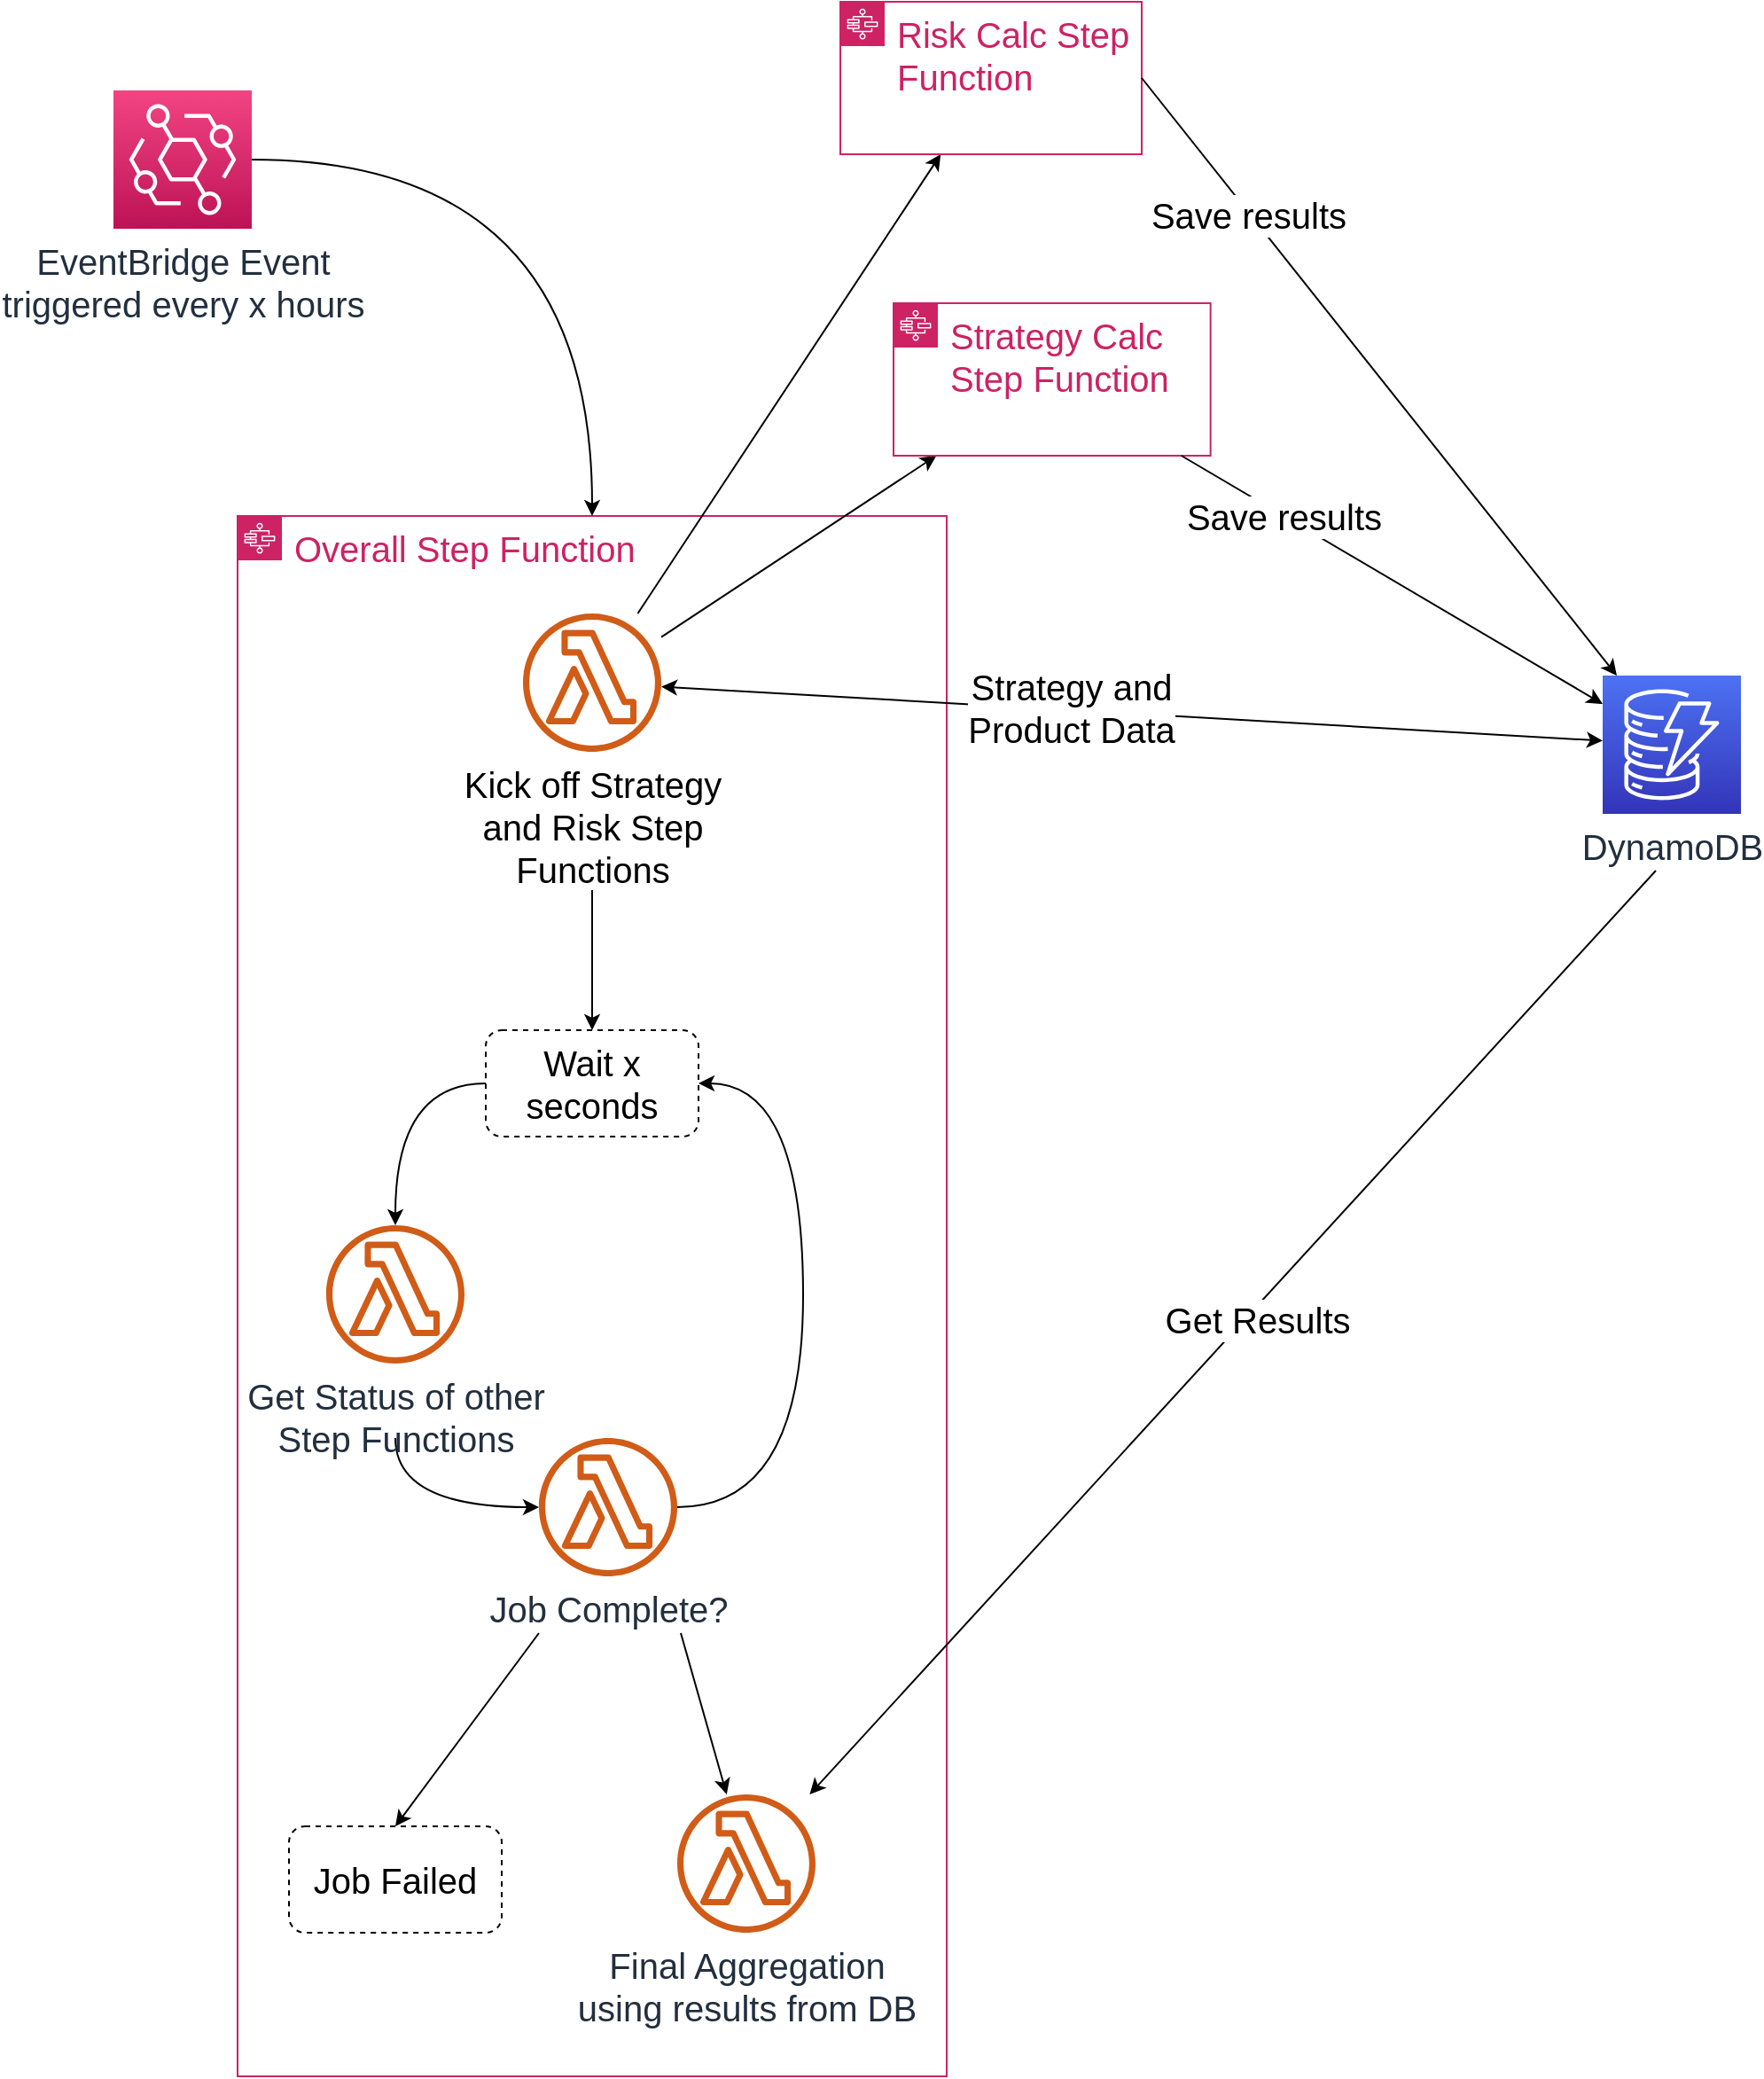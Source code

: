 <mxfile version="13.7.5" type="github">
  <diagram id="d1ab7348-05c3-a1e3-ca4d-12c340fd6b49" name="Page-1">
    <mxGraphModel dx="2351" dy="732" grid="1" gridSize="10" guides="1" tooltips="1" connect="1" arrows="1" fold="1" page="1" pageScale="1" pageWidth="1169" pageHeight="827" background="#ffffff" math="0" shadow="0">
      <root>
        <mxCell id="0" />
        <mxCell id="1" parent="0" />
        <mxCell id="EbYcrWT6pLzNrer3iOrH-4" value="&lt;font style=&quot;font-size: 20px&quot;&gt;Overall Step Function&lt;/font&gt;" style="points=[[0,0],[0.25,0],[0.5,0],[0.75,0],[1,0],[1,0.25],[1,0.5],[1,0.75],[1,1],[0.75,1],[0.5,1],[0.25,1],[0,1],[0,0.75],[0,0.5],[0,0.25]];outlineConnect=0;gradientColor=none;html=1;whiteSpace=wrap;fontSize=20;fontStyle=0;shape=mxgraph.aws4.group;grIcon=mxgraph.aws4.group_aws_step_functions_workflow;strokeColor=#CD2264;fillColor=none;verticalAlign=top;align=left;spacingLeft=30;fontColor=#CD2264;dashed=0;" parent="1" vertex="1">
          <mxGeometry x="-990" y="300" width="400" height="880" as="geometry" />
        </mxCell>
        <mxCell id="2KuFmGQ5bhaeHU06HSTh-211" style="rounded=0;orthogonalLoop=1;jettySize=auto;html=1;fontSize=20;align=center;" parent="1" source="2KuFmGQ5bhaeHU06HSTh-163" target="2KuFmGQ5bhaeHU06HSTh-164" edge="1">
          <mxGeometry relative="1" as="geometry">
            <mxPoint x="-1114" y="249" as="sourcePoint" />
          </mxGeometry>
        </mxCell>
        <mxCell id="6IBdbGaRHw7W4EomRAR7-20" style="edgeStyle=none;rounded=0;orthogonalLoop=1;jettySize=auto;html=1;" parent="1" source="2KuFmGQ5bhaeHU06HSTh-163" target="EbYcrWT6pLzNrer3iOrH-2" edge="1">
          <mxGeometry relative="1" as="geometry">
            <mxPoint x="-150" y="330" as="targetPoint" />
          </mxGeometry>
        </mxCell>
        <mxCell id="EbYcrWT6pLzNrer3iOrH-10" style="rounded=0;orthogonalLoop=1;jettySize=auto;html=1;entryX=0.5;entryY=0;entryDx=0;entryDy=0;" parent="1" target="EbYcrWT6pLzNrer3iOrH-9" edge="1">
          <mxGeometry relative="1" as="geometry">
            <mxPoint x="-790" y="490" as="sourcePoint" />
          </mxGeometry>
        </mxCell>
        <mxCell id="2KuFmGQ5bhaeHU06HSTh-163" value="&lt;font color=&quot;#000000&quot;&gt;&lt;span style=&quot;background-color: rgb(255 , 255 , 255)&quot;&gt;Kick off Strategy &lt;br&gt;and Risk Step &lt;br&gt;Functions&lt;/span&gt;&lt;/font&gt;" style="outlineConnect=0;fontColor=#232F3E;gradientColor=none;fillColor=#D05C17;strokeColor=none;dashed=0;verticalLabelPosition=bottom;verticalAlign=top;align=center;html=1;fontSize=20;fontStyle=0;aspect=fixed;pointerEvents=1;shape=mxgraph.aws4.lambda_function;" parent="1" vertex="1">
          <mxGeometry x="-829" y="355" width="78" height="78" as="geometry" />
        </mxCell>
        <mxCell id="2KuFmGQ5bhaeHU06HSTh-207" style="edgeStyle=orthogonalEdgeStyle;rounded=0;orthogonalLoop=1;jettySize=auto;html=1;fontSize=20;align=center;curved=1;" parent="1" source="SEy2dUGbwva-OiN2ua2p-1" target="EbYcrWT6pLzNrer3iOrH-4" edge="1">
          <mxGeometry relative="1" as="geometry">
            <mxPoint x="-755" y="220" as="sourcePoint" />
            <mxPoint x="-1174" y="59" as="targetPoint" />
            <Array as="points">
              <mxPoint x="-790" y="99" />
            </Array>
          </mxGeometry>
        </mxCell>
        <mxCell id="2KuFmGQ5bhaeHU06HSTh-212" value="" style="group;align=center;fontSize=20;" parent="1" vertex="1" connectable="0">
          <mxGeometry x="-620" y="180" width="190" height="86" as="geometry" />
        </mxCell>
        <mxCell id="2KuFmGQ5bhaeHU06HSTh-164" value="&lt;font style=&quot;font-size: 20px&quot;&gt;Strategy Calc Step Function&lt;/font&gt;" style="points=[[0,0],[0.25,0],[0.5,0],[0.75,0],[1,0],[1,0.25],[1,0.5],[1,0.75],[1,1],[0.75,1],[0.5,1],[0.25,1],[0,1],[0,0.75],[0,0.5],[0,0.25]];outlineConnect=0;gradientColor=none;html=1;whiteSpace=wrap;fontSize=20;fontStyle=0;shape=mxgraph.aws4.group;grIcon=mxgraph.aws4.group_aws_step_functions_workflow;strokeColor=#CD2264;fillColor=none;verticalAlign=top;align=left;spacingLeft=30;fontColor=#CD2264;dashed=0;" parent="2KuFmGQ5bhaeHU06HSTh-212" vertex="1">
          <mxGeometry width="178.824" height="86" as="geometry" />
        </mxCell>
        <mxCell id="SEy2dUGbwva-OiN2ua2p-1" value="&lt;font style=&quot;font-size: 20px&quot;&gt;EventBridge Event &lt;br&gt;triggered every x hours&lt;/font&gt;" style="outlineConnect=0;fontColor=#232F3E;gradientColor=#F34482;gradientDirection=north;fillColor=#BC1356;strokeColor=#ffffff;dashed=0;verticalLabelPosition=bottom;verticalAlign=top;align=center;html=1;fontSize=12;fontStyle=0;aspect=fixed;shape=mxgraph.aws4.resourceIcon;resIcon=mxgraph.aws4.eventbridge;" parent="1" vertex="1">
          <mxGeometry x="-1060" y="60" width="78" height="78" as="geometry" />
        </mxCell>
        <mxCell id="EbYcrWT6pLzNrer3iOrH-31" style="rounded=0;orthogonalLoop=1;jettySize=auto;html=1;" parent="1" target="EbYcrWT6pLzNrer3iOrH-25" edge="1">
          <mxGeometry relative="1" as="geometry">
            <mxPoint x="-190" y="500" as="sourcePoint" />
          </mxGeometry>
        </mxCell>
        <mxCell id="EbYcrWT6pLzNrer3iOrH-32" value="&lt;font style=&quot;font-size: 20px&quot;&gt;Get Results&lt;/font&gt;" style="edgeLabel;html=1;align=center;verticalAlign=middle;resizable=0;points=[];" parent="EbYcrWT6pLzNrer3iOrH-31" vertex="1" connectable="0">
          <mxGeometry x="-0.042" y="4" relative="1" as="geometry">
            <mxPoint as="offset" />
          </mxGeometry>
        </mxCell>
        <mxCell id="SEy2dUGbwva-OiN2ua2p-2" value="&lt;font style=&quot;font-size: 20px&quot;&gt;DynamoDB&lt;/font&gt;" style="outlineConnect=0;fontColor=#232F3E;gradientColor=#4D72F3;gradientDirection=north;fillColor=#3334B9;strokeColor=#ffffff;dashed=0;verticalLabelPosition=bottom;verticalAlign=top;align=center;html=1;fontSize=12;fontStyle=0;aspect=fixed;shape=mxgraph.aws4.resourceIcon;resIcon=mxgraph.aws4.dynamodb;" parent="1" vertex="1">
          <mxGeometry x="-220" y="390" width="78" height="78" as="geometry" />
        </mxCell>
        <mxCell id="SEy2dUGbwva-OiN2ua2p-3" value="" style="endArrow=classic;startArrow=classic;html=1;" parent="1" source="2KuFmGQ5bhaeHU06HSTh-163" target="SEy2dUGbwva-OiN2ua2p-2" edge="1">
          <mxGeometry width="50" height="50" relative="1" as="geometry">
            <mxPoint x="-820" y="360" as="sourcePoint" />
            <mxPoint x="-770" y="310" as="targetPoint" />
          </mxGeometry>
        </mxCell>
        <mxCell id="SEy2dUGbwva-OiN2ua2p-4" value="&lt;font style=&quot;font-size: 20px&quot;&gt;Strategy and &lt;br&gt;Product Data&lt;/font&gt;" style="edgeLabel;html=1;align=center;verticalAlign=middle;resizable=0;points=[];" parent="SEy2dUGbwva-OiN2ua2p-3" vertex="1" connectable="0">
          <mxGeometry x="-0.241" y="1" relative="1" as="geometry">
            <mxPoint x="29.33" y="1" as="offset" />
          </mxGeometry>
        </mxCell>
        <mxCell id="EbYcrWT6pLzNrer3iOrH-1" value="" style="group;align=center;fontSize=20;" parent="1" vertex="1" connectable="0">
          <mxGeometry x="-650" y="10" width="190" height="86" as="geometry" />
        </mxCell>
        <mxCell id="EbYcrWT6pLzNrer3iOrH-2" value="&lt;font style=&quot;font-size: 20px&quot;&gt;Risk Calc Step Function&lt;/font&gt;" style="points=[[0,0],[0.25,0],[0.5,0],[0.75,0],[1,0],[1,0.25],[1,0.5],[1,0.75],[1,1],[0.75,1],[0.5,1],[0.25,1],[0,1],[0,0.75],[0,0.5],[0,0.25]];outlineConnect=0;gradientColor=none;html=1;whiteSpace=wrap;fontSize=20;fontStyle=0;shape=mxgraph.aws4.group;grIcon=mxgraph.aws4.group_aws_step_functions_workflow;strokeColor=#CD2264;fillColor=none;verticalAlign=top;align=left;spacingLeft=30;fontColor=#CD2264;dashed=0;" parent="EbYcrWT6pLzNrer3iOrH-1" vertex="1">
          <mxGeometry width="170" height="86" as="geometry" />
        </mxCell>
        <mxCell id="EbYcrWT6pLzNrer3iOrH-5" style="rounded=0;orthogonalLoop=1;jettySize=auto;html=1;exitX=1;exitY=0.5;exitDx=0;exitDy=0;" parent="1" source="EbYcrWT6pLzNrer3iOrH-2" target="SEy2dUGbwva-OiN2ua2p-2" edge="1">
          <mxGeometry relative="1" as="geometry" />
        </mxCell>
        <mxCell id="EbYcrWT6pLzNrer3iOrH-6" value="&lt;font style=&quot;font-size: 20px&quot;&gt;Save results&lt;br&gt;&lt;/font&gt;" style="edgeLabel;html=1;align=center;verticalAlign=middle;resizable=0;points=[];" parent="EbYcrWT6pLzNrer3iOrH-5" vertex="1" connectable="0">
          <mxGeometry x="-0.374" y="19" relative="1" as="geometry">
            <mxPoint x="-38.9" y="-16.84" as="offset" />
          </mxGeometry>
        </mxCell>
        <mxCell id="EbYcrWT6pLzNrer3iOrH-19" style="edgeStyle=orthogonalEdgeStyle;curved=1;rounded=0;orthogonalLoop=1;jettySize=auto;html=1;exitX=0;exitY=0.5;exitDx=0;exitDy=0;" parent="1" source="EbYcrWT6pLzNrer3iOrH-9" target="EbYcrWT6pLzNrer3iOrH-11" edge="1">
          <mxGeometry relative="1" as="geometry" />
        </mxCell>
        <mxCell id="EbYcrWT6pLzNrer3iOrH-9" value="&lt;font style=&quot;font-size: 20px&quot;&gt;Wait x seconds&lt;/font&gt;" style="rounded=1;whiteSpace=wrap;html=1;dashed=1;" parent="1" vertex="1">
          <mxGeometry x="-850" y="590" width="120" height="60" as="geometry" />
        </mxCell>
        <mxCell id="EbYcrWT6pLzNrer3iOrH-20" style="edgeStyle=orthogonalEdgeStyle;curved=1;rounded=0;orthogonalLoop=1;jettySize=auto;html=1;" parent="1" target="EbYcrWT6pLzNrer3iOrH-16" edge="1">
          <mxGeometry relative="1" as="geometry">
            <mxPoint x="-901" y="820" as="sourcePoint" />
            <Array as="points">
              <mxPoint x="-901" y="859" />
            </Array>
          </mxGeometry>
        </mxCell>
        <mxCell id="EbYcrWT6pLzNrer3iOrH-11" value="&lt;font style=&quot;font-size: 20px&quot;&gt;Get Status of other &lt;br&gt;Step Functions&lt;/font&gt;" style="outlineConnect=0;fontColor=#232F3E;gradientColor=none;fillColor=#D05C17;strokeColor=none;dashed=0;verticalLabelPosition=bottom;verticalAlign=top;align=center;html=1;fontSize=12;fontStyle=0;aspect=fixed;pointerEvents=1;shape=mxgraph.aws4.lambda_function;" parent="1" vertex="1">
          <mxGeometry x="-940" y="700" width="78" height="78" as="geometry" />
        </mxCell>
        <mxCell id="EbYcrWT6pLzNrer3iOrH-21" style="edgeStyle=orthogonalEdgeStyle;curved=1;rounded=0;orthogonalLoop=1;jettySize=auto;html=1;entryX=1;entryY=0.5;entryDx=0;entryDy=0;" parent="1" source="EbYcrWT6pLzNrer3iOrH-16" target="EbYcrWT6pLzNrer3iOrH-9" edge="1">
          <mxGeometry relative="1" as="geometry">
            <Array as="points">
              <mxPoint x="-671" y="859" />
              <mxPoint x="-671" y="620" />
            </Array>
          </mxGeometry>
        </mxCell>
        <mxCell id="EbYcrWT6pLzNrer3iOrH-28" style="rounded=0;orthogonalLoop=1;jettySize=auto;html=1;entryX=0.5;entryY=0;entryDx=0;entryDy=0;" parent="1" target="EbYcrWT6pLzNrer3iOrH-22" edge="1">
          <mxGeometry relative="1" as="geometry">
            <mxPoint x="-820" y="930" as="sourcePoint" />
          </mxGeometry>
        </mxCell>
        <mxCell id="EbYcrWT6pLzNrer3iOrH-30" style="edgeStyle=none;rounded=0;orthogonalLoop=1;jettySize=auto;html=1;" parent="1" target="EbYcrWT6pLzNrer3iOrH-25" edge="1">
          <mxGeometry relative="1" as="geometry">
            <mxPoint x="-740" y="930" as="sourcePoint" />
          </mxGeometry>
        </mxCell>
        <mxCell id="EbYcrWT6pLzNrer3iOrH-16" value="&lt;span style=&quot;font-size: 20px&quot;&gt;Job Complete?&lt;/span&gt;" style="outlineConnect=0;fontColor=#232F3E;gradientColor=none;fillColor=#D05C17;strokeColor=none;dashed=0;verticalLabelPosition=bottom;verticalAlign=top;align=center;html=1;fontSize=12;fontStyle=0;aspect=fixed;pointerEvents=1;shape=mxgraph.aws4.lambda_function;" parent="1" vertex="1">
          <mxGeometry x="-820" y="820" width="78" height="78" as="geometry" />
        </mxCell>
        <mxCell id="EbYcrWT6pLzNrer3iOrH-22" value="&lt;font style=&quot;font-size: 20px&quot;&gt;Job Failed&lt;/font&gt;" style="rounded=1;whiteSpace=wrap;html=1;dashed=1;" parent="1" vertex="1">
          <mxGeometry x="-961" y="1039" width="120" height="60" as="geometry" />
        </mxCell>
        <mxCell id="EbYcrWT6pLzNrer3iOrH-25" value="&lt;span style=&quot;font-size: 20px&quot;&gt;Final Aggregation&lt;br&gt;using results from DB&lt;br&gt;&lt;/span&gt;" style="outlineConnect=0;fontColor=#232F3E;gradientColor=none;fillColor=#D05C17;strokeColor=none;dashed=0;verticalLabelPosition=bottom;verticalAlign=top;align=center;html=1;fontSize=12;fontStyle=0;aspect=fixed;pointerEvents=1;shape=mxgraph.aws4.lambda_function;" parent="1" vertex="1">
          <mxGeometry x="-742" y="1021" width="78" height="78" as="geometry" />
        </mxCell>
        <mxCell id="EbYcrWT6pLzNrer3iOrH-33" style="rounded=0;orthogonalLoop=1;jettySize=auto;html=1;" parent="1" source="2KuFmGQ5bhaeHU06HSTh-164" target="SEy2dUGbwva-OiN2ua2p-2" edge="1">
          <mxGeometry relative="1" as="geometry">
            <mxPoint x="-470" y="63" as="sourcePoint" />
            <mxPoint x="-155.371" y="420" as="targetPoint" />
          </mxGeometry>
        </mxCell>
        <mxCell id="EbYcrWT6pLzNrer3iOrH-34" value="&lt;font style=&quot;font-size: 20px&quot;&gt;Save results&lt;br&gt;&lt;/font&gt;" style="edgeLabel;html=1;align=center;verticalAlign=middle;resizable=0;points=[];" parent="EbYcrWT6pLzNrer3iOrH-33" vertex="1" connectable="0">
          <mxGeometry x="-0.374" y="19" relative="1" as="geometry">
            <mxPoint x="-26.7" y="6.37" as="offset" />
          </mxGeometry>
        </mxCell>
      </root>
    </mxGraphModel>
  </diagram>
</mxfile>
